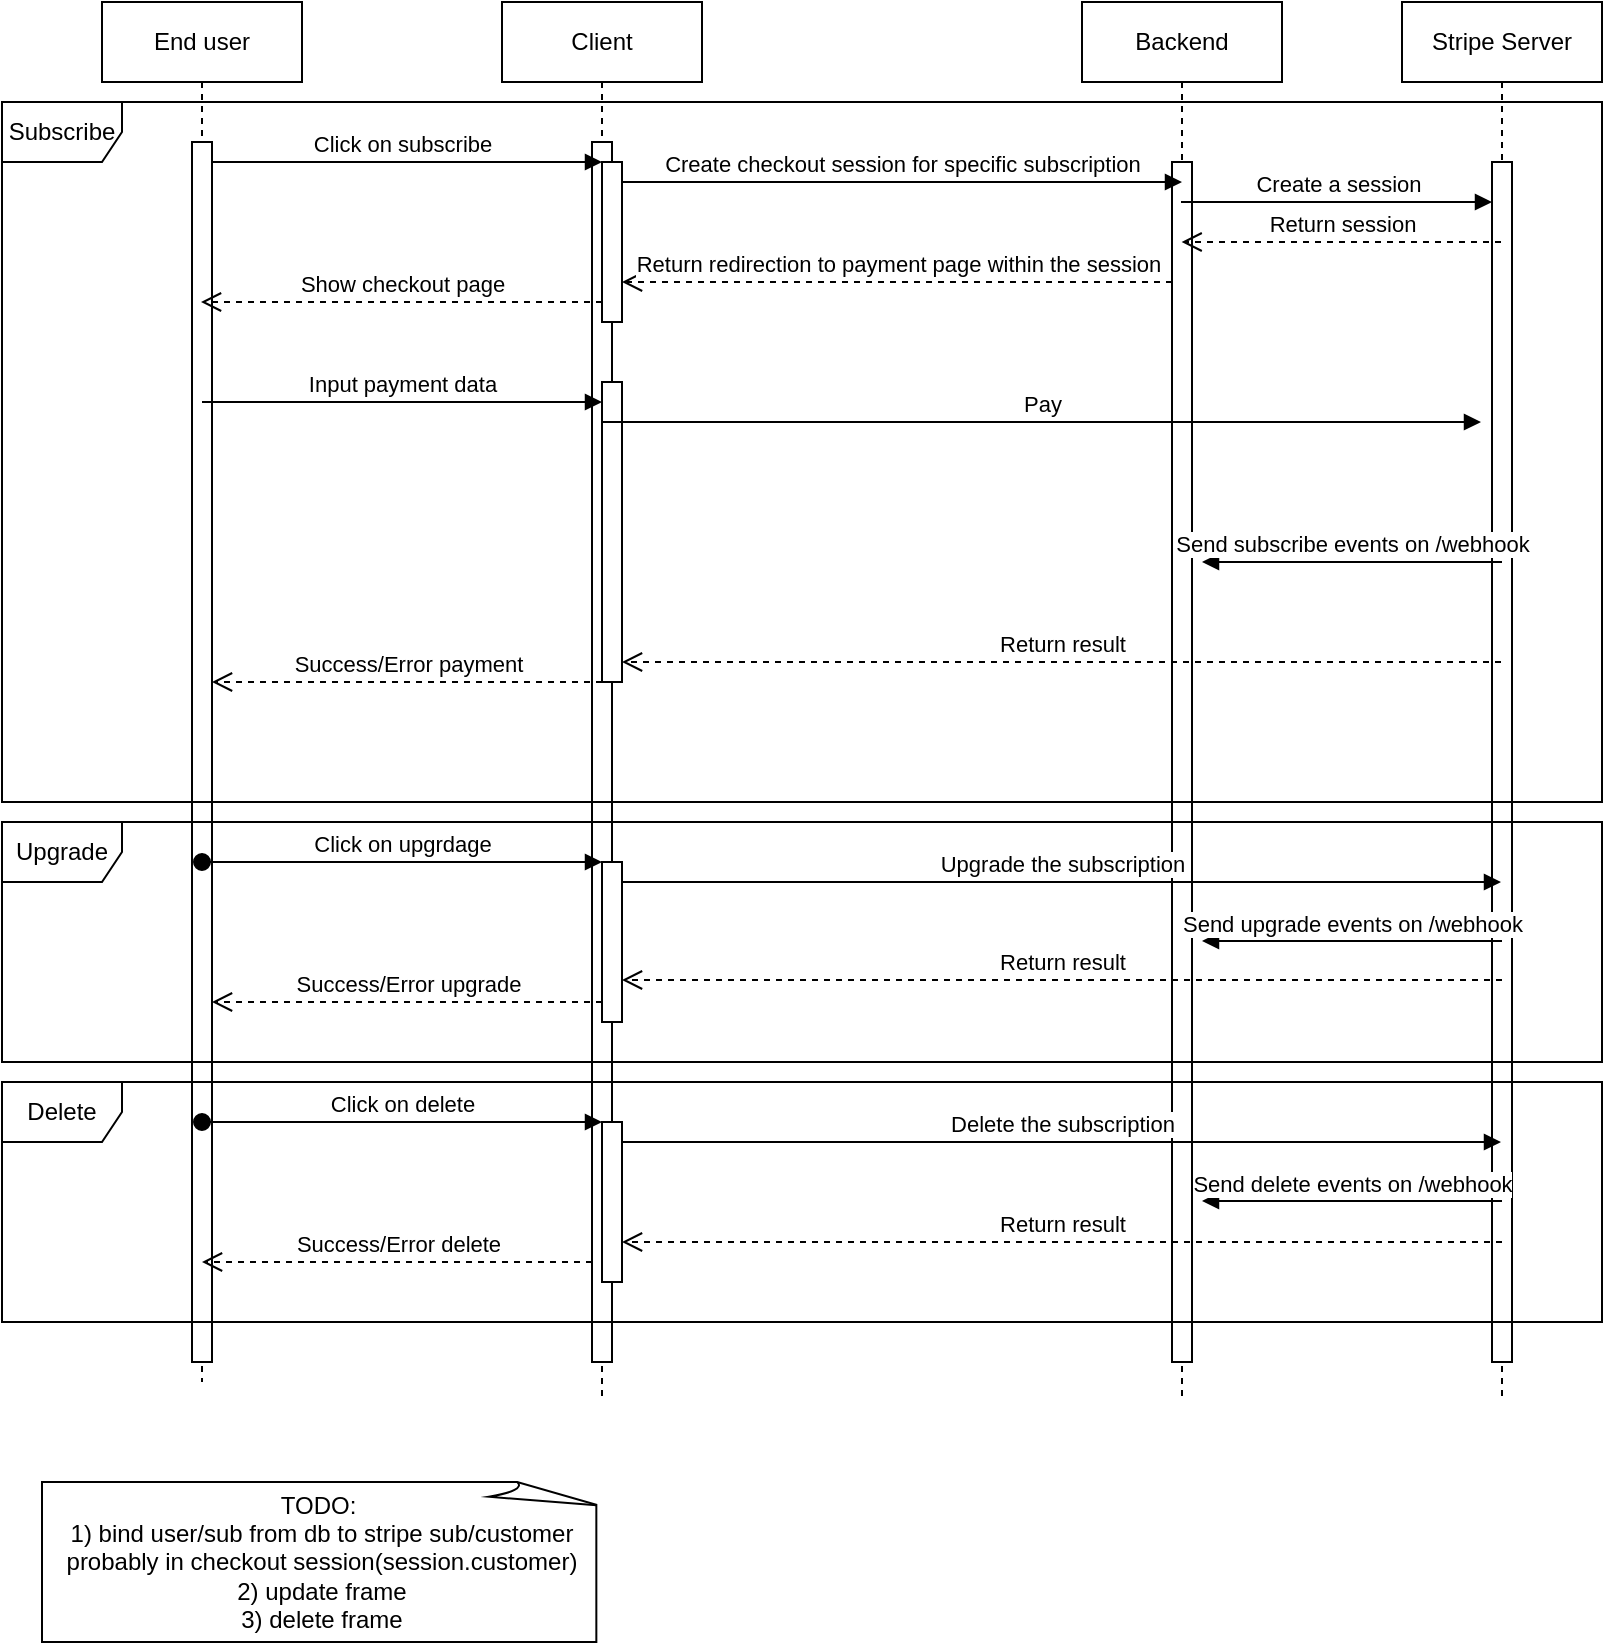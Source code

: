 <mxfile version="23.1.1" type="device">
  <diagram name="Page-1" id="2YBvvXClWsGukQMizWep">
    <mxGraphModel dx="998" dy="693" grid="1" gridSize="10" guides="1" tooltips="1" connect="1" arrows="1" fold="1" page="1" pageScale="1" pageWidth="850" pageHeight="1100" math="0" shadow="0">
      <root>
        <mxCell id="0" />
        <mxCell id="1" parent="0" />
        <mxCell id="aM9ryv3xv72pqoxQDRHE-1" value="Client" style="shape=umlLifeline;perimeter=lifelinePerimeter;whiteSpace=wrap;html=1;container=0;dropTarget=0;collapsible=0;recursiveResize=0;outlineConnect=0;portConstraint=eastwest;newEdgeStyle={&quot;edgeStyle&quot;:&quot;elbowEdgeStyle&quot;,&quot;elbow&quot;:&quot;vertical&quot;,&quot;curved&quot;:0,&quot;rounded&quot;:0};" parent="1" vertex="1">
          <mxGeometry x="270" y="60" width="100" height="700" as="geometry" />
        </mxCell>
        <mxCell id="aM9ryv3xv72pqoxQDRHE-2" value="" style="html=1;points=[];perimeter=orthogonalPerimeter;outlineConnect=0;targetShapes=umlLifeline;portConstraint=eastwest;newEdgeStyle={&quot;edgeStyle&quot;:&quot;elbowEdgeStyle&quot;,&quot;elbow&quot;:&quot;vertical&quot;,&quot;curved&quot;:0,&quot;rounded&quot;:0};" parent="aM9ryv3xv72pqoxQDRHE-1" vertex="1">
          <mxGeometry x="45" y="70" width="10" height="610" as="geometry" />
        </mxCell>
        <mxCell id="aM9ryv3xv72pqoxQDRHE-4" value="" style="html=1;points=[];perimeter=orthogonalPerimeter;outlineConnect=0;targetShapes=umlLifeline;portConstraint=eastwest;newEdgeStyle={&quot;edgeStyle&quot;:&quot;elbowEdgeStyle&quot;,&quot;elbow&quot;:&quot;vertical&quot;,&quot;curved&quot;:0,&quot;rounded&quot;:0};" parent="aM9ryv3xv72pqoxQDRHE-1" vertex="1">
          <mxGeometry x="50" y="80" width="10" height="80" as="geometry" />
        </mxCell>
        <mxCell id="t7syPh7SxAsY6XeFM7f5-8" value="" style="html=1;points=[];perimeter=orthogonalPerimeter;outlineConnect=0;targetShapes=umlLifeline;portConstraint=eastwest;newEdgeStyle={&quot;edgeStyle&quot;:&quot;elbowEdgeStyle&quot;,&quot;elbow&quot;:&quot;vertical&quot;,&quot;curved&quot;:0,&quot;rounded&quot;:0};" parent="aM9ryv3xv72pqoxQDRHE-1" vertex="1">
          <mxGeometry x="50" y="190" width="10" height="150" as="geometry" />
        </mxCell>
        <mxCell id="aM9ryv3xv72pqoxQDRHE-5" value="Backend" style="shape=umlLifeline;perimeter=lifelinePerimeter;whiteSpace=wrap;html=1;container=0;dropTarget=0;collapsible=0;recursiveResize=0;outlineConnect=0;portConstraint=eastwest;newEdgeStyle={&quot;edgeStyle&quot;:&quot;elbowEdgeStyle&quot;,&quot;elbow&quot;:&quot;vertical&quot;,&quot;curved&quot;:0,&quot;rounded&quot;:0};" parent="1" vertex="1">
          <mxGeometry x="560" y="60" width="100" height="700" as="geometry" />
        </mxCell>
        <mxCell id="aM9ryv3xv72pqoxQDRHE-6" value="" style="html=1;points=[];perimeter=orthogonalPerimeter;outlineConnect=0;targetShapes=umlLifeline;portConstraint=eastwest;newEdgeStyle={&quot;edgeStyle&quot;:&quot;elbowEdgeStyle&quot;,&quot;elbow&quot;:&quot;vertical&quot;,&quot;curved&quot;:0,&quot;rounded&quot;:0};" parent="aM9ryv3xv72pqoxQDRHE-5" vertex="1">
          <mxGeometry x="45" y="80" width="10" height="600" as="geometry" />
        </mxCell>
        <mxCell id="aM9ryv3xv72pqoxQDRHE-7" value="Create checkout session for specific subscription" style="html=1;verticalAlign=bottom;endArrow=block;edgeStyle=elbowEdgeStyle;elbow=vertical;curved=0;rounded=0;" parent="1" edge="1">
          <mxGeometry relative="1" as="geometry">
            <mxPoint x="330" y="150" as="sourcePoint" />
            <Array as="points">
              <mxPoint x="375" y="150" />
            </Array>
            <mxPoint x="610" y="150" as="targetPoint" />
            <mxPoint as="offset" />
          </mxGeometry>
        </mxCell>
        <mxCell id="aM9ryv3xv72pqoxQDRHE-8" value="Return redirection to payment page within the session" style="html=1;verticalAlign=bottom;endArrow=open;dashed=1;endSize=8;edgeStyle=elbowEdgeStyle;elbow=vertical;curved=0;rounded=0;" parent="1" edge="1">
          <mxGeometry relative="1" as="geometry">
            <mxPoint x="330" y="200" as="targetPoint" />
            <Array as="points">
              <mxPoint x="385" y="200" />
            </Array>
            <mxPoint x="605" y="200" as="sourcePoint" />
          </mxGeometry>
        </mxCell>
        <mxCell id="t7syPh7SxAsY6XeFM7f5-1" value="Stripe Server" style="shape=umlLifeline;perimeter=lifelinePerimeter;whiteSpace=wrap;html=1;container=0;dropTarget=0;collapsible=0;recursiveResize=0;outlineConnect=0;portConstraint=eastwest;newEdgeStyle={&quot;edgeStyle&quot;:&quot;elbowEdgeStyle&quot;,&quot;elbow&quot;:&quot;vertical&quot;,&quot;curved&quot;:0,&quot;rounded&quot;:0};" parent="1" vertex="1">
          <mxGeometry x="720" y="60" width="100" height="700" as="geometry" />
        </mxCell>
        <mxCell id="t7syPh7SxAsY6XeFM7f5-2" value="" style="html=1;points=[];perimeter=orthogonalPerimeter;outlineConnect=0;targetShapes=umlLifeline;portConstraint=eastwest;newEdgeStyle={&quot;edgeStyle&quot;:&quot;elbowEdgeStyle&quot;,&quot;elbow&quot;:&quot;vertical&quot;,&quot;curved&quot;:0,&quot;rounded&quot;:0};" parent="t7syPh7SxAsY6XeFM7f5-1" vertex="1">
          <mxGeometry x="45" y="80" width="10" height="600" as="geometry" />
        </mxCell>
        <mxCell id="aM9ryv3xv72pqoxQDRHE-3" value="Click on subscribe" style="html=1;verticalAlign=bottom;startArrow=oval;endArrow=block;startSize=8;edgeStyle=elbowEdgeStyle;elbow=vertical;curved=0;rounded=0;" parent="1" edge="1">
          <mxGeometry relative="1" as="geometry">
            <mxPoint x="120" y="140" as="sourcePoint" />
            <mxPoint x="320" y="140" as="targetPoint" />
            <Array as="points">
              <mxPoint x="200.5" y="140" />
            </Array>
          </mxGeometry>
        </mxCell>
        <mxCell id="t7syPh7SxAsY6XeFM7f5-4" value="End user" style="shape=umlLifeline;perimeter=lifelinePerimeter;whiteSpace=wrap;html=1;container=0;dropTarget=0;collapsible=0;recursiveResize=0;outlineConnect=0;portConstraint=eastwest;newEdgeStyle={&quot;edgeStyle&quot;:&quot;elbowEdgeStyle&quot;,&quot;elbow&quot;:&quot;vertical&quot;,&quot;curved&quot;:0,&quot;rounded&quot;:0};" parent="1" vertex="1">
          <mxGeometry x="70" y="60" width="100" height="690" as="geometry" />
        </mxCell>
        <mxCell id="t7syPh7SxAsY6XeFM7f5-5" value="" style="html=1;points=[];perimeter=orthogonalPerimeter;outlineConnect=0;targetShapes=umlLifeline;portConstraint=eastwest;newEdgeStyle={&quot;edgeStyle&quot;:&quot;elbowEdgeStyle&quot;,&quot;elbow&quot;:&quot;vertical&quot;,&quot;curved&quot;:0,&quot;rounded&quot;:0};" parent="t7syPh7SxAsY6XeFM7f5-4" vertex="1">
          <mxGeometry x="45" y="70" width="10" height="610" as="geometry" />
        </mxCell>
        <mxCell id="t7syPh7SxAsY6XeFM7f5-10" value="Create a session" style="html=1;verticalAlign=bottom;endArrow=block;edgeStyle=elbowEdgeStyle;elbow=vertical;curved=0;rounded=0;" parent="1" edge="1">
          <mxGeometry relative="1" as="geometry">
            <mxPoint x="609.5" y="160" as="sourcePoint" />
            <Array as="points">
              <mxPoint x="680" y="160" />
            </Array>
            <mxPoint x="765" y="160" as="targetPoint" />
          </mxGeometry>
        </mxCell>
        <mxCell id="t7syPh7SxAsY6XeFM7f5-11" value="Return session" style="html=1;verticalAlign=bottom;endArrow=open;dashed=1;endSize=8;edgeStyle=elbowEdgeStyle;elbow=vertical;curved=0;rounded=0;" parent="1" edge="1">
          <mxGeometry relative="1" as="geometry">
            <mxPoint x="609.81" y="180" as="targetPoint" />
            <Array as="points">
              <mxPoint x="690" y="180" />
              <mxPoint x="560" y="110" />
            </Array>
            <mxPoint x="769.5" y="180" as="sourcePoint" />
          </mxGeometry>
        </mxCell>
        <mxCell id="t7syPh7SxAsY6XeFM7f5-12" value="Show checkout page" style="html=1;verticalAlign=bottom;endArrow=open;dashed=1;endSize=8;edgeStyle=elbowEdgeStyle;elbow=vertical;curved=0;rounded=0;" parent="1" edge="1">
          <mxGeometry relative="1" as="geometry">
            <mxPoint x="119.5" y="210" as="targetPoint" />
            <Array as="points">
              <mxPoint x="230" y="210" />
              <mxPoint x="120" y="260" />
            </Array>
            <mxPoint x="320" y="210" as="sourcePoint" />
          </mxGeometry>
        </mxCell>
        <mxCell id="t7syPh7SxAsY6XeFM7f5-13" value="Input payment data" style="html=1;verticalAlign=bottom;endArrow=block;edgeStyle=elbowEdgeStyle;elbow=horizontal;curved=0;rounded=0;" parent="1" source="t7syPh7SxAsY6XeFM7f5-4" target="t7syPh7SxAsY6XeFM7f5-8" edge="1">
          <mxGeometry relative="1" as="geometry">
            <mxPoint x="130" y="260" as="sourcePoint" />
            <Array as="points">
              <mxPoint x="290" y="260" />
              <mxPoint x="160.5" y="210" />
            </Array>
            <mxPoint x="330.5" y="260" as="targetPoint" />
          </mxGeometry>
        </mxCell>
        <mxCell id="t7syPh7SxAsY6XeFM7f5-14" value="Pay" style="html=1;verticalAlign=bottom;endArrow=block;edgeStyle=elbowEdgeStyle;elbow=horizontal;curved=0;rounded=0;" parent="1" edge="1">
          <mxGeometry relative="1" as="geometry">
            <mxPoint x="320" y="270" as="sourcePoint" />
            <Array as="points">
              <mxPoint x="350" y="270" />
            </Array>
            <mxPoint x="759.5" y="270" as="targetPoint" />
          </mxGeometry>
        </mxCell>
        <mxCell id="t7syPh7SxAsY6XeFM7f5-16" value="Return result" style="html=1;verticalAlign=bottom;endArrow=open;dashed=1;endSize=8;edgeStyle=elbowEdgeStyle;elbow=vertical;curved=0;rounded=0;" parent="1" source="t7syPh7SxAsY6XeFM7f5-1" target="t7syPh7SxAsY6XeFM7f5-8" edge="1">
          <mxGeometry relative="1" as="geometry">
            <mxPoint x="220" y="390" as="targetPoint" />
            <Array as="points">
              <mxPoint x="370" y="390" />
            </Array>
            <mxPoint x="649.5" y="390" as="sourcePoint" />
          </mxGeometry>
        </mxCell>
        <mxCell id="t7syPh7SxAsY6XeFM7f5-17" value="Success/Error payment" style="html=1;verticalAlign=bottom;endArrow=open;dashed=1;endSize=8;edgeStyle=elbowEdgeStyle;elbow=vertical;curved=0;rounded=0;" parent="1" source="t7syPh7SxAsY6XeFM7f5-8" target="t7syPh7SxAsY6XeFM7f5-5" edge="1">
          <mxGeometry relative="1" as="geometry">
            <mxPoint x="60" y="400" as="targetPoint" />
            <Array as="points">
              <mxPoint x="130.5" y="400" />
              <mxPoint x="120.5" y="420" />
            </Array>
            <mxPoint x="210.5" y="400" as="sourcePoint" />
          </mxGeometry>
        </mxCell>
        <mxCell id="t7syPh7SxAsY6XeFM7f5-18" value="Send subscribe events on /webhook" style="html=1;verticalAlign=bottom;endArrow=block;edgeStyle=elbowEdgeStyle;elbow=vertical;curved=0;rounded=0;" parent="1" edge="1">
          <mxGeometry relative="1" as="geometry">
            <mxPoint x="770" y="340.004" as="sourcePoint" />
            <Array as="points" />
            <mxPoint x="620" y="340.004" as="targetPoint" />
          </mxGeometry>
        </mxCell>
        <mxCell id="t7syPh7SxAsY6XeFM7f5-20" value="Subscribe" style="shape=umlFrame;whiteSpace=wrap;html=1;pointerEvents=0;" parent="1" vertex="1">
          <mxGeometry x="20" y="110" width="800" height="350" as="geometry" />
        </mxCell>
        <mxCell id="t7syPh7SxAsY6XeFM7f5-22" value="TODO:&amp;nbsp;&lt;br&gt;1) bind user/sub from db to stripe sub/customer&lt;br&gt;probably in checkout session(session.customer)&lt;br&gt;2) update frame&lt;br&gt;3) delete frame" style="whiteSpace=wrap;html=1;shape=mxgraph.basic.document" parent="1" vertex="1">
          <mxGeometry x="40" y="800" width="280" height="80" as="geometry" />
        </mxCell>
        <mxCell id="hBZCYL1Aw6CxiU3F_WQA-2" value="Upgrade" style="shape=umlFrame;whiteSpace=wrap;html=1;pointerEvents=0;" parent="1" vertex="1">
          <mxGeometry x="20" y="470" width="800" height="120" as="geometry" />
        </mxCell>
        <mxCell id="hBZCYL1Aw6CxiU3F_WQA-3" value="Click on upgrdage" style="html=1;verticalAlign=bottom;startArrow=oval;endArrow=block;startSize=8;edgeStyle=elbowEdgeStyle;elbow=vertical;curved=0;rounded=0;" parent="1" edge="1">
          <mxGeometry relative="1" as="geometry">
            <mxPoint x="120" y="490" as="sourcePoint" />
            <mxPoint x="320" y="490" as="targetPoint" />
            <Array as="points">
              <mxPoint x="200" y="490" />
            </Array>
          </mxGeometry>
        </mxCell>
        <mxCell id="hBZCYL1Aw6CxiU3F_WQA-6" value="" style="html=1;points=[];perimeter=orthogonalPerimeter;outlineConnect=0;targetShapes=umlLifeline;portConstraint=eastwest;newEdgeStyle={&quot;edgeStyle&quot;:&quot;elbowEdgeStyle&quot;,&quot;elbow&quot;:&quot;vertical&quot;,&quot;curved&quot;:0,&quot;rounded&quot;:0};" parent="1" vertex="1">
          <mxGeometry x="320" y="490" width="10" height="80" as="geometry" />
        </mxCell>
        <mxCell id="hBZCYL1Aw6CxiU3F_WQA-7" value="Upgrade the subscription" style="html=1;verticalAlign=bottom;endArrow=block;edgeStyle=elbowEdgeStyle;elbow=vertical;curved=0;rounded=0;" parent="1" edge="1">
          <mxGeometry relative="1" as="geometry">
            <mxPoint x="330" y="500" as="sourcePoint" />
            <Array as="points">
              <mxPoint x="375" y="500" />
            </Array>
            <mxPoint x="769.5" y="500" as="targetPoint" />
          </mxGeometry>
        </mxCell>
        <mxCell id="hBZCYL1Aw6CxiU3F_WQA-9" value="Send upgrade events on /webhook" style="html=1;verticalAlign=bottom;endArrow=block;edgeStyle=elbowEdgeStyle;elbow=vertical;curved=0;rounded=0;" parent="1" edge="1">
          <mxGeometry relative="1" as="geometry">
            <mxPoint x="770" y="529.504" as="sourcePoint" />
            <Array as="points" />
            <mxPoint x="620" y="529.504" as="targetPoint" />
          </mxGeometry>
        </mxCell>
        <mxCell id="hBZCYL1Aw6CxiU3F_WQA-10" value="Return result" style="html=1;verticalAlign=bottom;endArrow=open;dashed=1;endSize=8;edgeStyle=elbowEdgeStyle;elbow=vertical;curved=0;rounded=0;" parent="1" edge="1">
          <mxGeometry relative="1" as="geometry">
            <mxPoint x="330" y="549" as="targetPoint" />
            <Array as="points">
              <mxPoint x="370" y="549" />
            </Array>
            <mxPoint x="770" y="549" as="sourcePoint" />
          </mxGeometry>
        </mxCell>
        <mxCell id="hBZCYL1Aw6CxiU3F_WQA-11" value="Success/Error upgrade" style="html=1;verticalAlign=bottom;endArrow=open;dashed=1;endSize=8;edgeStyle=elbowEdgeStyle;elbow=vertical;curved=0;rounded=0;" parent="1" edge="1">
          <mxGeometry relative="1" as="geometry">
            <mxPoint x="125" y="560" as="targetPoint" />
            <Array as="points">
              <mxPoint x="130.5" y="560" />
              <mxPoint x="120.5" y="580" />
            </Array>
            <mxPoint x="320" y="560" as="sourcePoint" />
          </mxGeometry>
        </mxCell>
        <mxCell id="hBZCYL1Aw6CxiU3F_WQA-12" value="Delete" style="shape=umlFrame;whiteSpace=wrap;html=1;pointerEvents=0;" parent="1" vertex="1">
          <mxGeometry x="20" y="600" width="800" height="120" as="geometry" />
        </mxCell>
        <mxCell id="hBZCYL1Aw6CxiU3F_WQA-13" value="Click on delete" style="html=1;verticalAlign=bottom;startArrow=oval;endArrow=block;startSize=8;edgeStyle=elbowEdgeStyle;elbow=vertical;curved=0;rounded=0;" parent="1" edge="1">
          <mxGeometry relative="1" as="geometry">
            <mxPoint x="120" y="620" as="sourcePoint" />
            <mxPoint x="320" y="620" as="targetPoint" />
            <Array as="points">
              <mxPoint x="200" y="620" />
            </Array>
          </mxGeometry>
        </mxCell>
        <mxCell id="hBZCYL1Aw6CxiU3F_WQA-14" value="" style="html=1;points=[];perimeter=orthogonalPerimeter;outlineConnect=0;targetShapes=umlLifeline;portConstraint=eastwest;newEdgeStyle={&quot;edgeStyle&quot;:&quot;elbowEdgeStyle&quot;,&quot;elbow&quot;:&quot;vertical&quot;,&quot;curved&quot;:0,&quot;rounded&quot;:0};" parent="1" vertex="1">
          <mxGeometry x="320" y="620" width="10" height="80" as="geometry" />
        </mxCell>
        <mxCell id="hBZCYL1Aw6CxiU3F_WQA-15" value="Delete the subscription" style="html=1;verticalAlign=bottom;endArrow=block;edgeStyle=elbowEdgeStyle;elbow=vertical;curved=0;rounded=0;" parent="1" edge="1">
          <mxGeometry relative="1" as="geometry">
            <mxPoint x="330" y="630" as="sourcePoint" />
            <Array as="points">
              <mxPoint x="375" y="630" />
            </Array>
            <mxPoint x="769.5" y="630" as="targetPoint" />
          </mxGeometry>
        </mxCell>
        <mxCell id="hBZCYL1Aw6CxiU3F_WQA-16" value="Send delete events on /webhook" style="html=1;verticalAlign=bottom;endArrow=block;edgeStyle=elbowEdgeStyle;elbow=vertical;curved=0;rounded=0;" parent="1" edge="1">
          <mxGeometry relative="1" as="geometry">
            <mxPoint x="770" y="659.504" as="sourcePoint" />
            <Array as="points" />
            <mxPoint x="620" y="659.504" as="targetPoint" />
          </mxGeometry>
        </mxCell>
        <mxCell id="hBZCYL1Aw6CxiU3F_WQA-17" value="Return result" style="html=1;verticalAlign=bottom;endArrow=open;dashed=1;endSize=8;edgeStyle=elbowEdgeStyle;elbow=vertical;curved=0;rounded=0;" parent="1" edge="1">
          <mxGeometry relative="1" as="geometry">
            <mxPoint x="330" y="680" as="targetPoint" />
            <Array as="points">
              <mxPoint x="370" y="680" />
            </Array>
            <mxPoint x="770" y="680" as="sourcePoint" />
          </mxGeometry>
        </mxCell>
        <mxCell id="hBZCYL1Aw6CxiU3F_WQA-18" value="Success/Error delete" style="html=1;verticalAlign=bottom;endArrow=open;dashed=1;endSize=8;edgeStyle=elbowEdgeStyle;elbow=vertical;curved=0;rounded=0;" parent="1" edge="1">
          <mxGeometry relative="1" as="geometry">
            <mxPoint x="120" y="690" as="targetPoint" />
            <Array as="points">
              <mxPoint x="125.5" y="690" />
              <mxPoint x="115.5" y="710" />
            </Array>
            <mxPoint x="315" y="690" as="sourcePoint" />
          </mxGeometry>
        </mxCell>
      </root>
    </mxGraphModel>
  </diagram>
</mxfile>
